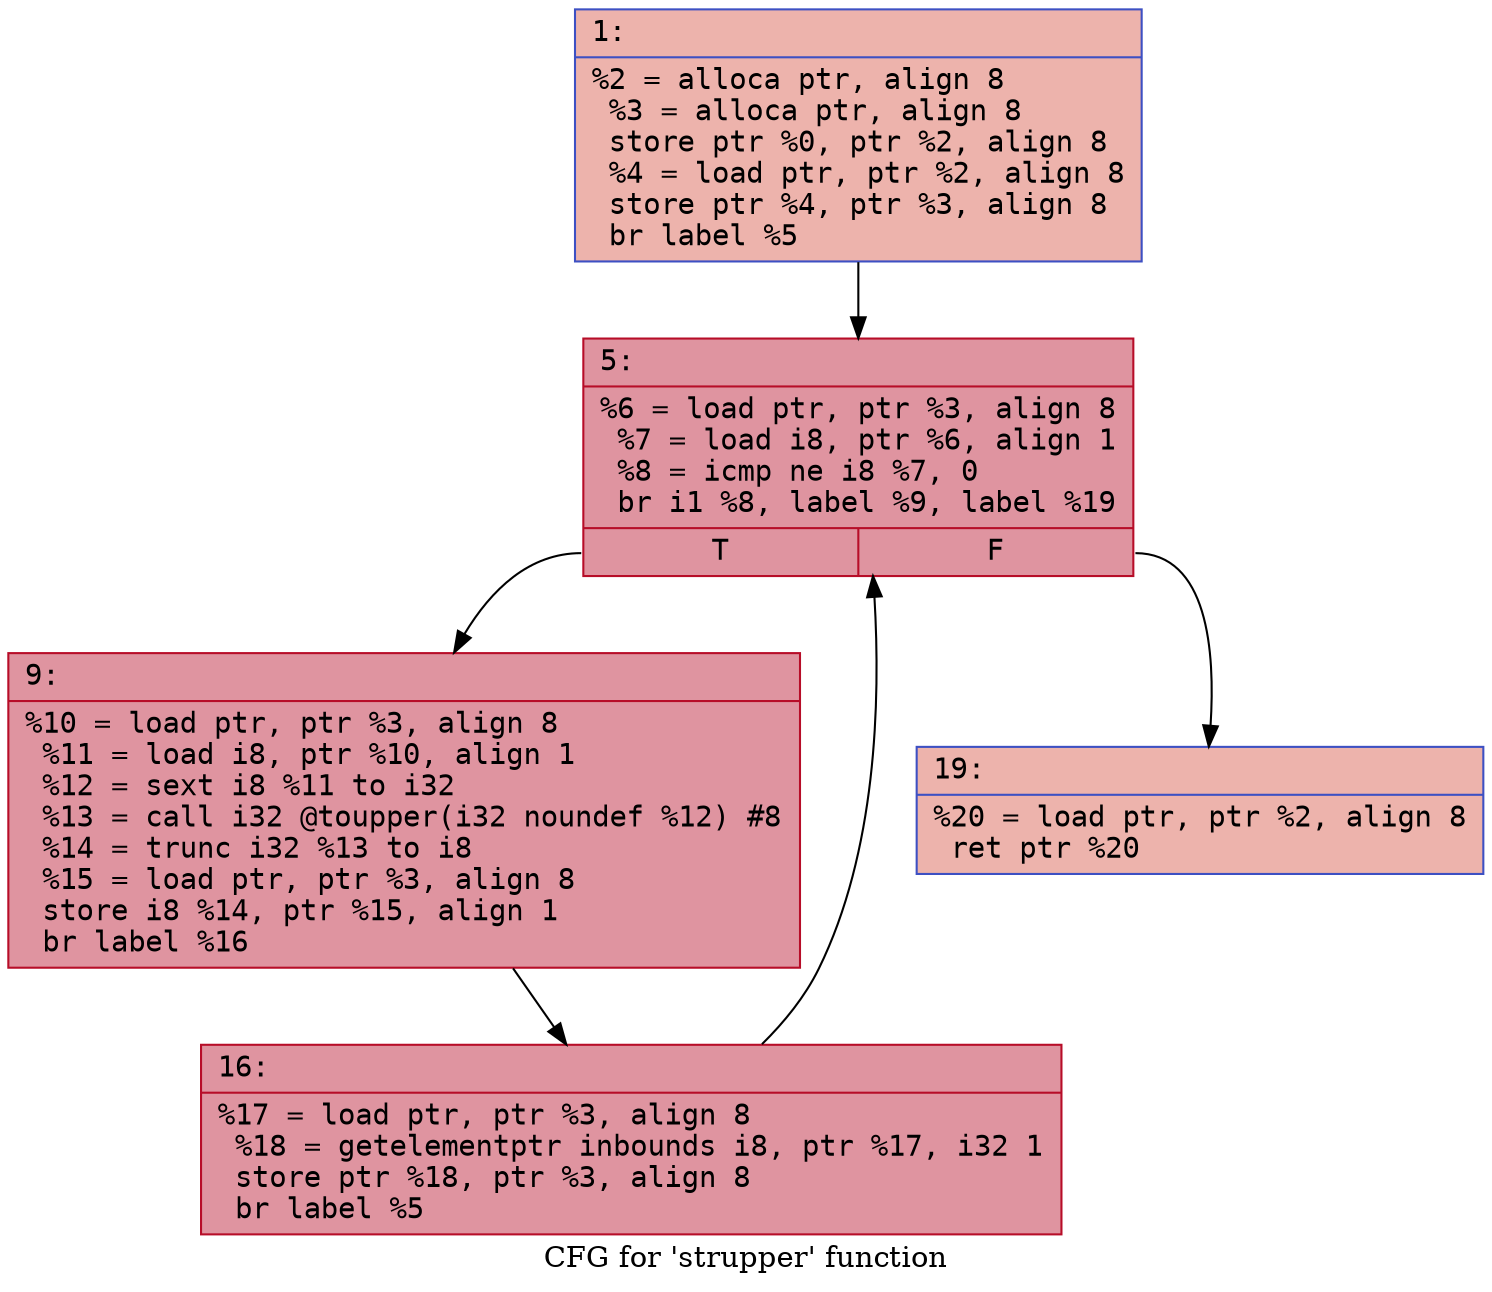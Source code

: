 digraph "CFG for 'strupper' function" {
	label="CFG for 'strupper' function";

	Node0x600003ee6a80 [shape=record,color="#3d50c3ff", style=filled, fillcolor="#d6524470" fontname="Courier",label="{1:\l|  %2 = alloca ptr, align 8\l  %3 = alloca ptr, align 8\l  store ptr %0, ptr %2, align 8\l  %4 = load ptr, ptr %2, align 8\l  store ptr %4, ptr %3, align 8\l  br label %5\l}"];
	Node0x600003ee6a80 -> Node0x600003ee6ad0[tooltip="1 -> 5\nProbability 100.00%" ];
	Node0x600003ee6ad0 [shape=record,color="#b70d28ff", style=filled, fillcolor="#b70d2870" fontname="Courier",label="{5:\l|  %6 = load ptr, ptr %3, align 8\l  %7 = load i8, ptr %6, align 1\l  %8 = icmp ne i8 %7, 0\l  br i1 %8, label %9, label %19\l|{<s0>T|<s1>F}}"];
	Node0x600003ee6ad0:s0 -> Node0x600003ee6b20[tooltip="5 -> 9\nProbability 96.88%" ];
	Node0x600003ee6ad0:s1 -> Node0x600003ee6bc0[tooltip="5 -> 19\nProbability 3.12%" ];
	Node0x600003ee6b20 [shape=record,color="#b70d28ff", style=filled, fillcolor="#b70d2870" fontname="Courier",label="{9:\l|  %10 = load ptr, ptr %3, align 8\l  %11 = load i8, ptr %10, align 1\l  %12 = sext i8 %11 to i32\l  %13 = call i32 @toupper(i32 noundef %12) #8\l  %14 = trunc i32 %13 to i8\l  %15 = load ptr, ptr %3, align 8\l  store i8 %14, ptr %15, align 1\l  br label %16\l}"];
	Node0x600003ee6b20 -> Node0x600003ee6b70[tooltip="9 -> 16\nProbability 100.00%" ];
	Node0x600003ee6b70 [shape=record,color="#b70d28ff", style=filled, fillcolor="#b70d2870" fontname="Courier",label="{16:\l|  %17 = load ptr, ptr %3, align 8\l  %18 = getelementptr inbounds i8, ptr %17, i32 1\l  store ptr %18, ptr %3, align 8\l  br label %5\l}"];
	Node0x600003ee6b70 -> Node0x600003ee6ad0[tooltip="16 -> 5\nProbability 100.00%" ];
	Node0x600003ee6bc0 [shape=record,color="#3d50c3ff", style=filled, fillcolor="#d6524470" fontname="Courier",label="{19:\l|  %20 = load ptr, ptr %2, align 8\l  ret ptr %20\l}"];
}
